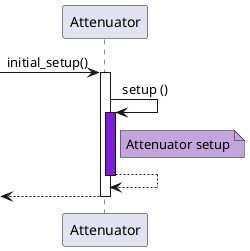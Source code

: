 @startuml

participant Attenuator as att

[-> att ++: initial_setup()
att -> att: setup ()
activate att #7F1CDB
note right of att #C2A5DC: Attenuator setup
return
return

@enduml
